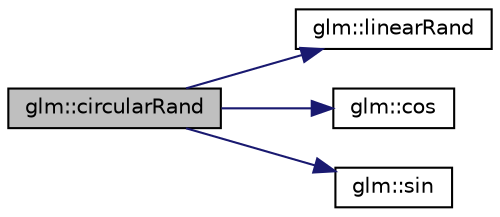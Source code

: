 digraph "glm::circularRand"
{
  edge [fontname="Helvetica",fontsize="10",labelfontname="Helvetica",labelfontsize="10"];
  node [fontname="Helvetica",fontsize="10",shape=record];
  rankdir="LR";
  Node1 [label="glm::circularRand",height=0.2,width=0.4,color="black", fillcolor="grey75", style="filled", fontcolor="black"];
  Node1 -> Node2 [color="midnightblue",fontsize="10",style="solid"];
  Node2 [label="glm::linearRand",height=0.2,width=0.4,color="black", fillcolor="white", style="filled",URL="$group__gtc__random.html#ga4fbce21c9727ffcd7f19813d6d7d8024"];
  Node1 -> Node3 [color="midnightblue",fontsize="10",style="solid"];
  Node3 [label="glm::cos",height=0.2,width=0.4,color="black", fillcolor="white", style="filled",URL="$group__core__func__trigonometric.html#gac6708d4f0895dc79b65f50db00840167"];
  Node1 -> Node4 [color="midnightblue",fontsize="10",style="solid"];
  Node4 [label="glm::sin",height=0.2,width=0.4,color="black", fillcolor="white", style="filled",URL="$group__core__func__trigonometric.html#gafbab21016b7f3bc21afb09a7e42e2df1"];
}
